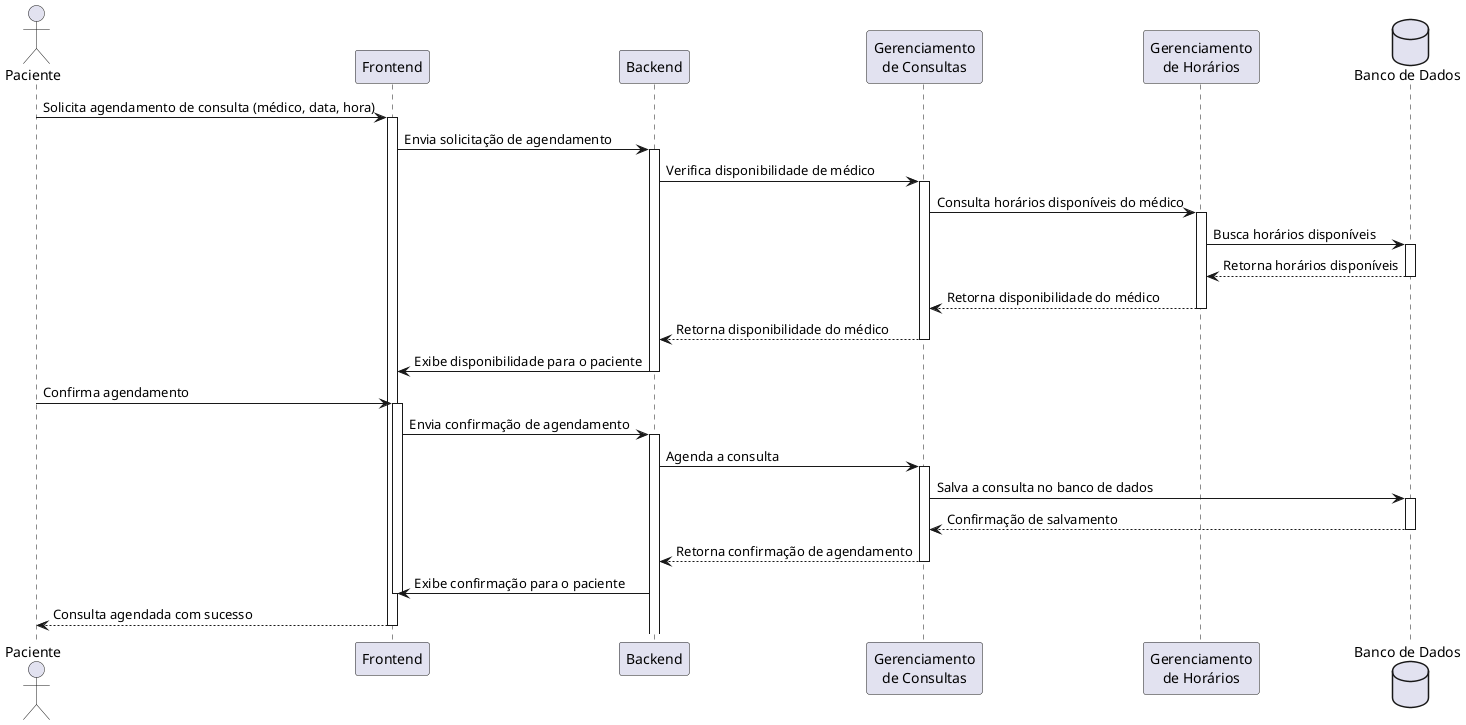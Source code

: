 @startuml DiagramaSequencia_AgendamentoConsulta

actor Paciente as P
participant Frontend as UI
participant Backend as API
participant "Gerenciamento\nde Consultas" as GC
participant "Gerenciamento\nde Horários" as GH
database "Banco de Dados" as BD

P -> UI: Solicita agendamento de consulta (médico, data, hora)
activate UI
UI -> API: Envia solicitação de agendamento
activate API
API -> GC: Verifica disponibilidade de médico
activate GC
GC -> GH: Consulta horários disponíveis do médico
activate GH
GH -> BD: Busca horários disponíveis
activate BD
BD --> GH: Retorna horários disponíveis
deactivate BD
GH --> GC: Retorna disponibilidade do médico
deactivate GH
GC --> API: Retorna disponibilidade do médico
deactivate GC
API -> UI: Exibe disponibilidade para o paciente
deactivate API
P -> UI: Confirma agendamento
activate UI
UI -> API: Envia confirmação de agendamento
activate API
API -> GC: Agenda a consulta
activate GC
GC -> BD: Salva a consulta no banco de dados
activate BD
BD --> GC: Confirmação de salvamento
deactivate BD
GC --> API: Retorna confirmação de agendamento
deactivate GC
API -> UI: Exibe confirmação para o paciente
deactivate UI
UI --> P: Consulta agendada com sucesso
deactivate UI

@enduml